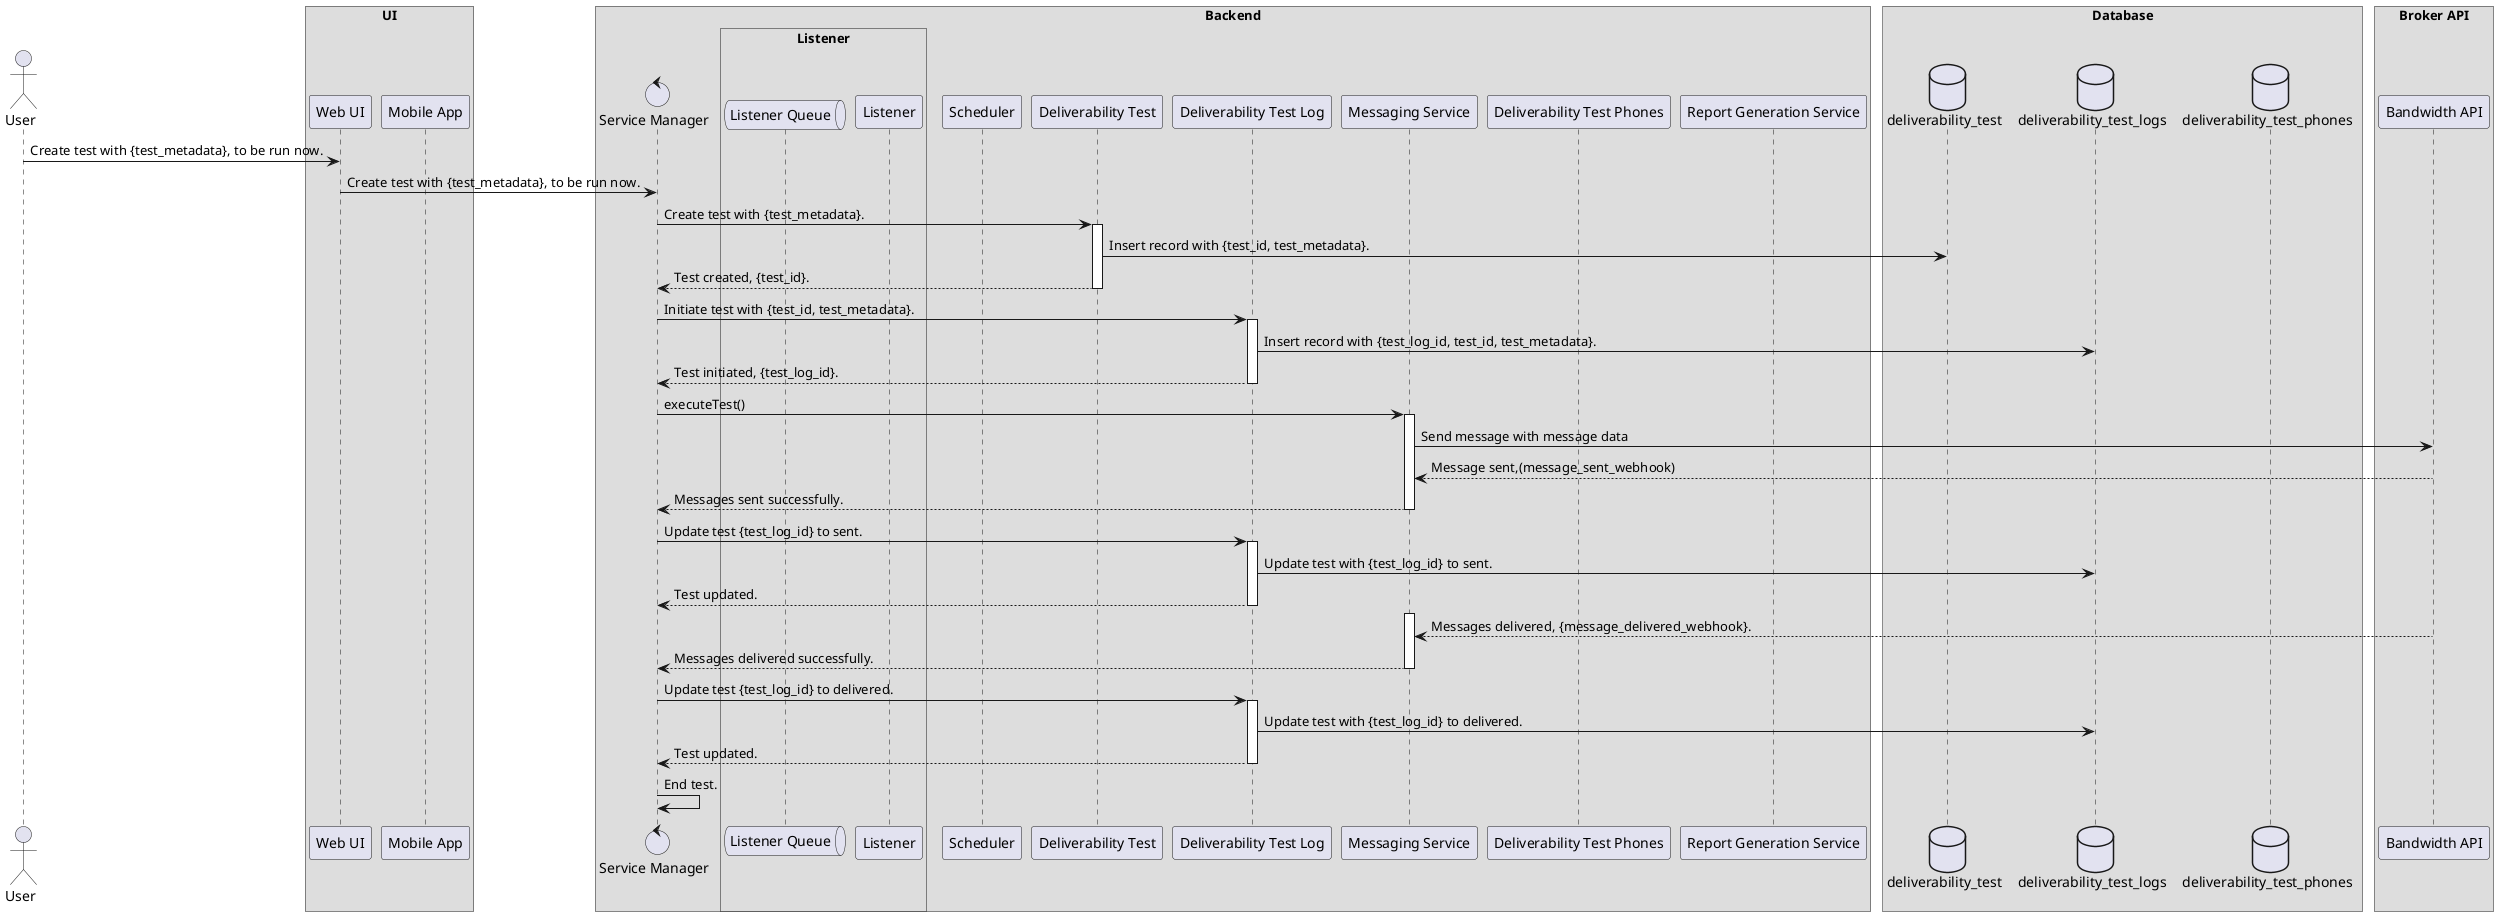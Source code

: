 @startuml
!pragma teoz true

/'Defines the protocol when a user submits a request to create and execute a test immediately'/
/'author: Luvai Cutlerywala <luvaidc@gmail.com>'/

/'Define the actors and participants.'/
actor User as user

box UI
    participant "Web UI" as web_ui
    participant "Mobile App" as mobile_app
end box

box Backend
    control "Service Manager" as service_manager
    box Listener
        queue "Listener Queue" as listener_queue
        participant "Listener" as listener
    end box
    participant "Scheduler" as scheduler
    participant "Deliverability Test" as deliverability_test
    participant "Deliverability Test Log" as deliverability_test_log
    participant "Messaging Service" as messenger
    participant "Deliverability Test Phones" as deliverability_test_phones
    participant "Report Generation Service" as report_generator
end box

box Database
    database deliverability_test as dt
    database deliverability_test_logs as dtl
    database deliverability_test_phones as dtp
end box

box "Broker API"
    participant "Bandwidth API" as broker_api
end box

user -> web_ui: Create test with {test_metadata}, to be run now.
web_ui -> service_manager: Create test with {test_metadata}, to be run now.
service_manager -> deliverability_test: Create test with {test_metadata}.
activate deliverability_test
deliverability_test -> dt: Insert record with {test_id, test_metadata}.
deliverability_test --> service_manager: Test created, {test_id}.
deactivate deliverability_test
service_manager -> deliverability_test_log: Initiate test with {test_id, test_metadata}.
activate deliverability_test_log
deliverability_test_log -> dtl: Insert record with {test_log_id, test_id, test_metadata}.
deliverability_test_log --> service_manager: Test initiated, {test_log_id}.
deactivate deliverability_test_log
service_manager -> messenger: executeTest()
activate messenger
messenger -> broker_api: Send message with message data
broker_api-->messenger:Message sent,(message_sent_webhook)
messenger --> service_manager: Messages sent successfully.
deactivate messenger
service_manager -> deliverability_test_log: Update test {test_log_id} to sent.
activate deliverability_test_log
deliverability_test_log -> dtl: Update test with {test_log_id} to sent.
deliverability_test_log --> service_manager: Test updated.
deactivate deliverability_test_log
activate messenger
broker_api --> messenger: Messages delivered, {message_delivered_webhook}.
messenger --> service_manager: Messages delivered successfully.
deactivate messenger
service_manager -> deliverability_test_log: Update test {test_log_id} to delivered.
activate deliverability_test_log
deliverability_test_log -> dtl: Update test with {test_log_id} to delivered.
deliverability_test_log --> service_manager: Test updated.
deactivate deliverability_test_log
service_manager -> service_manager: End test.
@enduml
